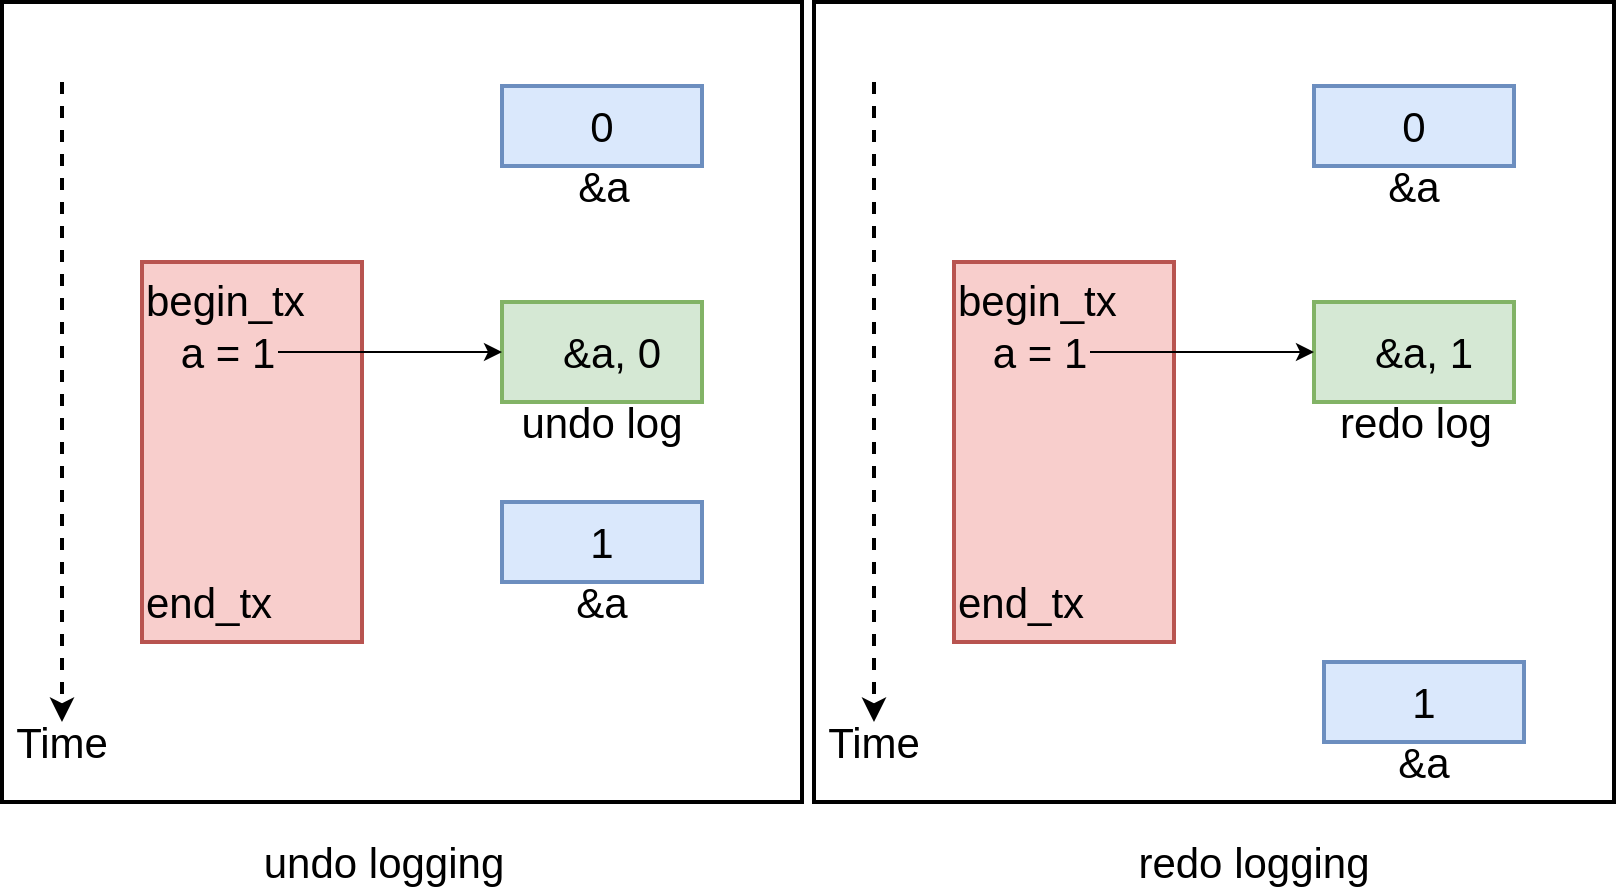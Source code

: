 <mxfile version="14.6.11" type="github">
  <diagram id="4dlnrqKyph9Nnh0UXESW" name="Page-1">
    <mxGraphModel dx="1350" dy="730" grid="1" gridSize="10" guides="1" tooltips="1" connect="1" arrows="1" fold="1" page="1" pageScale="1" pageWidth="827" pageHeight="1169" math="0" shadow="0">
      <root>
        <mxCell id="0" />
        <mxCell id="1" parent="0" />
        <mxCell id="loAqNdU8JJQzgeKkbSfA-40" value="" style="whiteSpace=wrap;html=1;aspect=fixed;fontSize=21;strokeWidth=2;align=left;" vertex="1" parent="1">
          <mxGeometry x="14" y="40" width="400" height="400" as="geometry" />
        </mxCell>
        <mxCell id="loAqNdU8JJQzgeKkbSfA-1" value="" style="rounded=0;whiteSpace=wrap;html=1;fillColor=#d5e8d4;strokeColor=#82b366;strokeWidth=2;" vertex="1" parent="1">
          <mxGeometry x="264" y="190" width="100" height="50" as="geometry" />
        </mxCell>
        <mxCell id="loAqNdU8JJQzgeKkbSfA-2" value="begin_tx&lt;br style=&quot;font-size: 21px&quot;&gt;&amp;nbsp;&lt;br&gt;&lt;br&gt;&lt;br&gt;&lt;br&gt;&lt;br&gt;&lt;span&gt;end_tx&lt;/span&gt;" style="text;html=1;fillColor=#f8cecc;align=left;verticalAlign=top;whiteSpace=wrap;rounded=0;fontSize=21;strokeWidth=2;strokeColor=#b85450;" vertex="1" parent="1">
          <mxGeometry x="84" y="170" width="110" height="190" as="geometry" />
        </mxCell>
        <mxCell id="loAqNdU8JJQzgeKkbSfA-13" value="&amp;amp;a" style="text;html=1;strokeColor=none;fillColor=none;align=center;verticalAlign=middle;whiteSpace=wrap;rounded=0;fontSize=21;" vertex="1" parent="1">
          <mxGeometry x="295" y="122" width="40" height="20" as="geometry" />
        </mxCell>
        <mxCell id="loAqNdU8JJQzgeKkbSfA-15" value="" style="endArrow=classic;html=1;fontSize=21;strokeWidth=2;dashed=1;" edge="1" parent="1" target="loAqNdU8JJQzgeKkbSfA-25">
          <mxGeometry width="50" height="50" relative="1" as="geometry">
            <mxPoint x="44" y="80" as="sourcePoint" />
            <mxPoint x="44" y="410" as="targetPoint" />
          </mxGeometry>
        </mxCell>
        <mxCell id="loAqNdU8JJQzgeKkbSfA-17" value="&amp;amp;a, 0" style="text;html=1;strokeColor=none;fillColor=none;align=center;verticalAlign=middle;whiteSpace=wrap;rounded=0;fontSize=21;" vertex="1" parent="1">
          <mxGeometry x="264" y="205" width="110" height="20" as="geometry" />
        </mxCell>
        <mxCell id="loAqNdU8JJQzgeKkbSfA-21" value="1" style="rounded=0;whiteSpace=wrap;html=1;fontSize=21;fillColor=#dae8fc;strokeColor=#6c8ebf;strokeWidth=2;" vertex="1" parent="1">
          <mxGeometry x="264" y="290" width="100" height="40" as="geometry" />
        </mxCell>
        <mxCell id="loAqNdU8JJQzgeKkbSfA-22" value="&amp;amp;a" style="text;html=1;strokeColor=none;fillColor=none;align=center;verticalAlign=middle;whiteSpace=wrap;rounded=0;fontSize=21;" vertex="1" parent="1">
          <mxGeometry x="294" y="330" width="40" height="20" as="geometry" />
        </mxCell>
        <mxCell id="loAqNdU8JJQzgeKkbSfA-23" value="0" style="rounded=0;whiteSpace=wrap;html=1;fontSize=21;strokeWidth=2;fillColor=#dae8fc;strokeColor=#6c8ebf;" vertex="1" parent="1">
          <mxGeometry x="264" y="82" width="100" height="40" as="geometry" />
        </mxCell>
        <mxCell id="loAqNdU8JJQzgeKkbSfA-24" value="undo log" style="text;html=1;strokeColor=none;fillColor=none;align=center;verticalAlign=middle;whiteSpace=wrap;rounded=0;fontSize=21;" vertex="1" parent="1">
          <mxGeometry x="264" y="240" width="100" height="20" as="geometry" />
        </mxCell>
        <mxCell id="loAqNdU8JJQzgeKkbSfA-25" value="Time" style="text;html=1;strokeColor=none;fillColor=none;align=center;verticalAlign=middle;whiteSpace=wrap;rounded=0;fontSize=21;" vertex="1" parent="1">
          <mxGeometry x="24" y="400" width="40" height="20" as="geometry" />
        </mxCell>
        <mxCell id="loAqNdU8JJQzgeKkbSfA-28" style="edgeStyle=orthogonalEdgeStyle;rounded=0;orthogonalLoop=1;jettySize=auto;html=1;entryX=0;entryY=0.5;entryDx=0;entryDy=0;fontSize=21;" edge="1" parent="1" source="loAqNdU8JJQzgeKkbSfA-27" target="loAqNdU8JJQzgeKkbSfA-17">
          <mxGeometry relative="1" as="geometry" />
        </mxCell>
        <mxCell id="loAqNdU8JJQzgeKkbSfA-27" value="a = 1" style="text;html=1;strokeColor=none;fillColor=none;align=center;verticalAlign=middle;whiteSpace=wrap;rounded=0;fontSize=21;" vertex="1" parent="1">
          <mxGeometry x="102" y="205" width="50" height="20" as="geometry" />
        </mxCell>
        <mxCell id="loAqNdU8JJQzgeKkbSfA-54" value="" style="whiteSpace=wrap;html=1;aspect=fixed;fontSize=21;strokeWidth=2;align=left;" vertex="1" parent="1">
          <mxGeometry x="420" y="40" width="400" height="400" as="geometry" />
        </mxCell>
        <mxCell id="loAqNdU8JJQzgeKkbSfA-55" value="" style="rounded=0;whiteSpace=wrap;html=1;fillColor=#d5e8d4;strokeColor=#82b366;strokeWidth=2;" vertex="1" parent="1">
          <mxGeometry x="670" y="190" width="100" height="50" as="geometry" />
        </mxCell>
        <mxCell id="loAqNdU8JJQzgeKkbSfA-56" value="begin_tx&lt;br style=&quot;font-size: 21px&quot;&gt;&amp;nbsp;&lt;br&gt;&lt;br&gt;&lt;br&gt;&lt;br&gt;&lt;br&gt;&lt;span&gt;end_tx&lt;/span&gt;" style="text;html=1;fillColor=#f8cecc;align=left;verticalAlign=top;whiteSpace=wrap;rounded=0;fontSize=21;strokeWidth=2;strokeColor=#b85450;" vertex="1" parent="1">
          <mxGeometry x="490" y="170" width="110" height="190" as="geometry" />
        </mxCell>
        <mxCell id="loAqNdU8JJQzgeKkbSfA-57" value="&amp;amp;a" style="text;html=1;strokeColor=none;fillColor=none;align=center;verticalAlign=middle;whiteSpace=wrap;rounded=0;fontSize=21;" vertex="1" parent="1">
          <mxGeometry x="700" y="122" width="40" height="20" as="geometry" />
        </mxCell>
        <mxCell id="loAqNdU8JJQzgeKkbSfA-58" value="" style="endArrow=classic;html=1;fontSize=21;strokeWidth=2;dashed=1;" edge="1" parent="1" target="loAqNdU8JJQzgeKkbSfA-64">
          <mxGeometry width="50" height="50" relative="1" as="geometry">
            <mxPoint x="450" y="80" as="sourcePoint" />
            <mxPoint x="450" y="410" as="targetPoint" />
          </mxGeometry>
        </mxCell>
        <mxCell id="loAqNdU8JJQzgeKkbSfA-59" value="&amp;amp;a, 1" style="text;html=1;strokeColor=none;fillColor=none;align=center;verticalAlign=middle;whiteSpace=wrap;rounded=0;fontSize=21;" vertex="1" parent="1">
          <mxGeometry x="670" y="205" width="110" height="20" as="geometry" />
        </mxCell>
        <mxCell id="loAqNdU8JJQzgeKkbSfA-62" value="0" style="rounded=0;whiteSpace=wrap;html=1;fontSize=21;strokeWidth=2;fillColor=#dae8fc;strokeColor=#6c8ebf;" vertex="1" parent="1">
          <mxGeometry x="670" y="82" width="100" height="40" as="geometry" />
        </mxCell>
        <mxCell id="loAqNdU8JJQzgeKkbSfA-63" value="redo log" style="text;html=1;strokeColor=none;fillColor=none;align=center;verticalAlign=middle;whiteSpace=wrap;rounded=0;fontSize=21;" vertex="1" parent="1">
          <mxGeometry x="671" y="240" width="100" height="20" as="geometry" />
        </mxCell>
        <mxCell id="loAqNdU8JJQzgeKkbSfA-64" value="Time" style="text;html=1;strokeColor=none;fillColor=none;align=center;verticalAlign=middle;whiteSpace=wrap;rounded=0;fontSize=21;" vertex="1" parent="1">
          <mxGeometry x="430" y="400" width="40" height="20" as="geometry" />
        </mxCell>
        <mxCell id="loAqNdU8JJQzgeKkbSfA-65" style="edgeStyle=orthogonalEdgeStyle;rounded=0;orthogonalLoop=1;jettySize=auto;html=1;entryX=0;entryY=0.5;entryDx=0;entryDy=0;fontSize=21;" edge="1" parent="1" source="loAqNdU8JJQzgeKkbSfA-66" target="loAqNdU8JJQzgeKkbSfA-59">
          <mxGeometry relative="1" as="geometry" />
        </mxCell>
        <mxCell id="loAqNdU8JJQzgeKkbSfA-66" value="a = 1" style="text;html=1;strokeColor=none;fillColor=none;align=center;verticalAlign=middle;whiteSpace=wrap;rounded=0;fontSize=21;" vertex="1" parent="1">
          <mxGeometry x="508" y="205" width="50" height="20" as="geometry" />
        </mxCell>
        <mxCell id="loAqNdU8JJQzgeKkbSfA-67" value="1" style="rounded=0;whiteSpace=wrap;html=1;fontSize=21;fillColor=#dae8fc;strokeColor=#6c8ebf;strokeWidth=2;" vertex="1" parent="1">
          <mxGeometry x="675" y="370" width="100" height="40" as="geometry" />
        </mxCell>
        <mxCell id="loAqNdU8JJQzgeKkbSfA-68" value="&amp;amp;a" style="text;html=1;strokeColor=none;fillColor=none;align=center;verticalAlign=middle;whiteSpace=wrap;rounded=0;fontSize=21;" vertex="1" parent="1">
          <mxGeometry x="705" y="410" width="40" height="20" as="geometry" />
        </mxCell>
        <mxCell id="loAqNdU8JJQzgeKkbSfA-69" value="undo logging" style="text;html=1;strokeColor=none;fillColor=none;align=center;verticalAlign=middle;whiteSpace=wrap;rounded=0;fontSize=21;" vertex="1" parent="1">
          <mxGeometry x="140" y="460" width="130" height="20" as="geometry" />
        </mxCell>
        <mxCell id="loAqNdU8JJQzgeKkbSfA-70" value="redo logging" style="text;html=1;strokeColor=none;fillColor=none;align=center;verticalAlign=middle;whiteSpace=wrap;rounded=0;fontSize=21;" vertex="1" parent="1">
          <mxGeometry x="575" y="460" width="130" height="20" as="geometry" />
        </mxCell>
      </root>
    </mxGraphModel>
  </diagram>
</mxfile>
